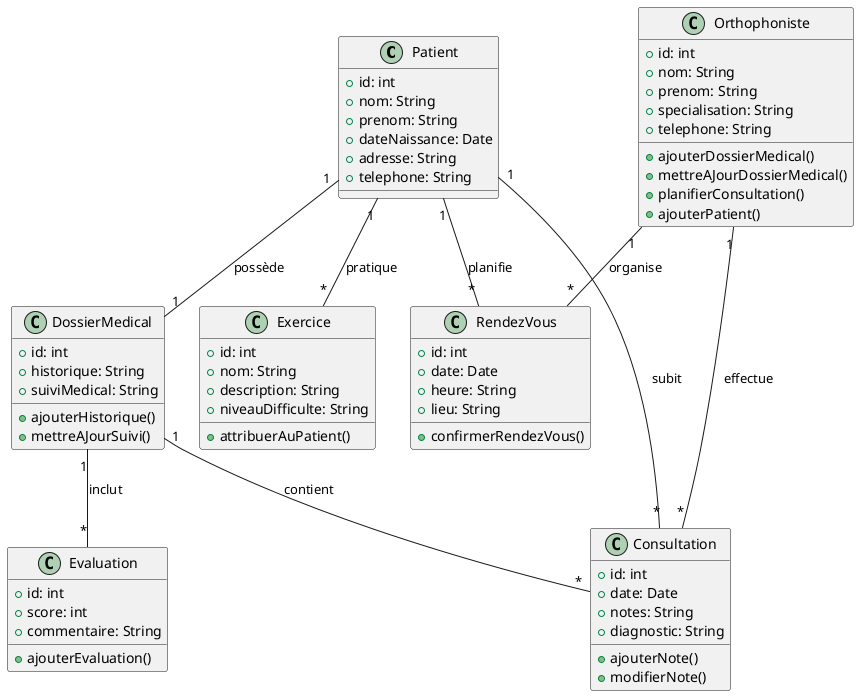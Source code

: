 @startuml

class Patient {
    +id: int
    +nom: String
    +prenom: String
    +dateNaissance: Date
    +adresse: String
    +telephone: String
}

class Consultation {
    +id: int
    +date: Date
    +notes: String
    +diagnostic: String
    +ajouterNote()
    +modifierNote()
}

class Orthophoniste {
    +id: int
    +nom: String
    +prenom: String
    +specialisation: String
    +telephone: String
    +ajouterDossierMedical()
    +mettreAJourDossierMedical()
    +planifierConsultation()
    +ajouterPatient()
}

class Exercice {
    +id: int
    +nom: String
    +description: String
    +niveauDifficulte: String
    +attribuerAuPatient()
}

class Evaluation {
    +id: int
    +score: int
    +commentaire: String
    +ajouterEvaluation()
}

class DossierMedical {
    +id: int
    +historique: String
    +suiviMedical: String
    +ajouterHistorique()
    +mettreAJourSuivi()
}

class RendezVous {
    +id: int
    +date: Date
    +heure: String
    +lieu: String
    +confirmerRendezVous()
}

Patient "1" -- "1" DossierMedical : possède
DossierMedical "1" -- "*" Consultation : contient
DossierMedical "1" -- "*" Evaluation : inclut
Patient "1" -- "*" Consultation : subit
Orthophoniste "1" -- "*" Consultation : effectue
Patient "1" -- "*" Exercice : pratique
Patient "1" -- "*" RendezVous : planifie
Orthophoniste "1" -- "*" RendezVous : organise

@enduml
